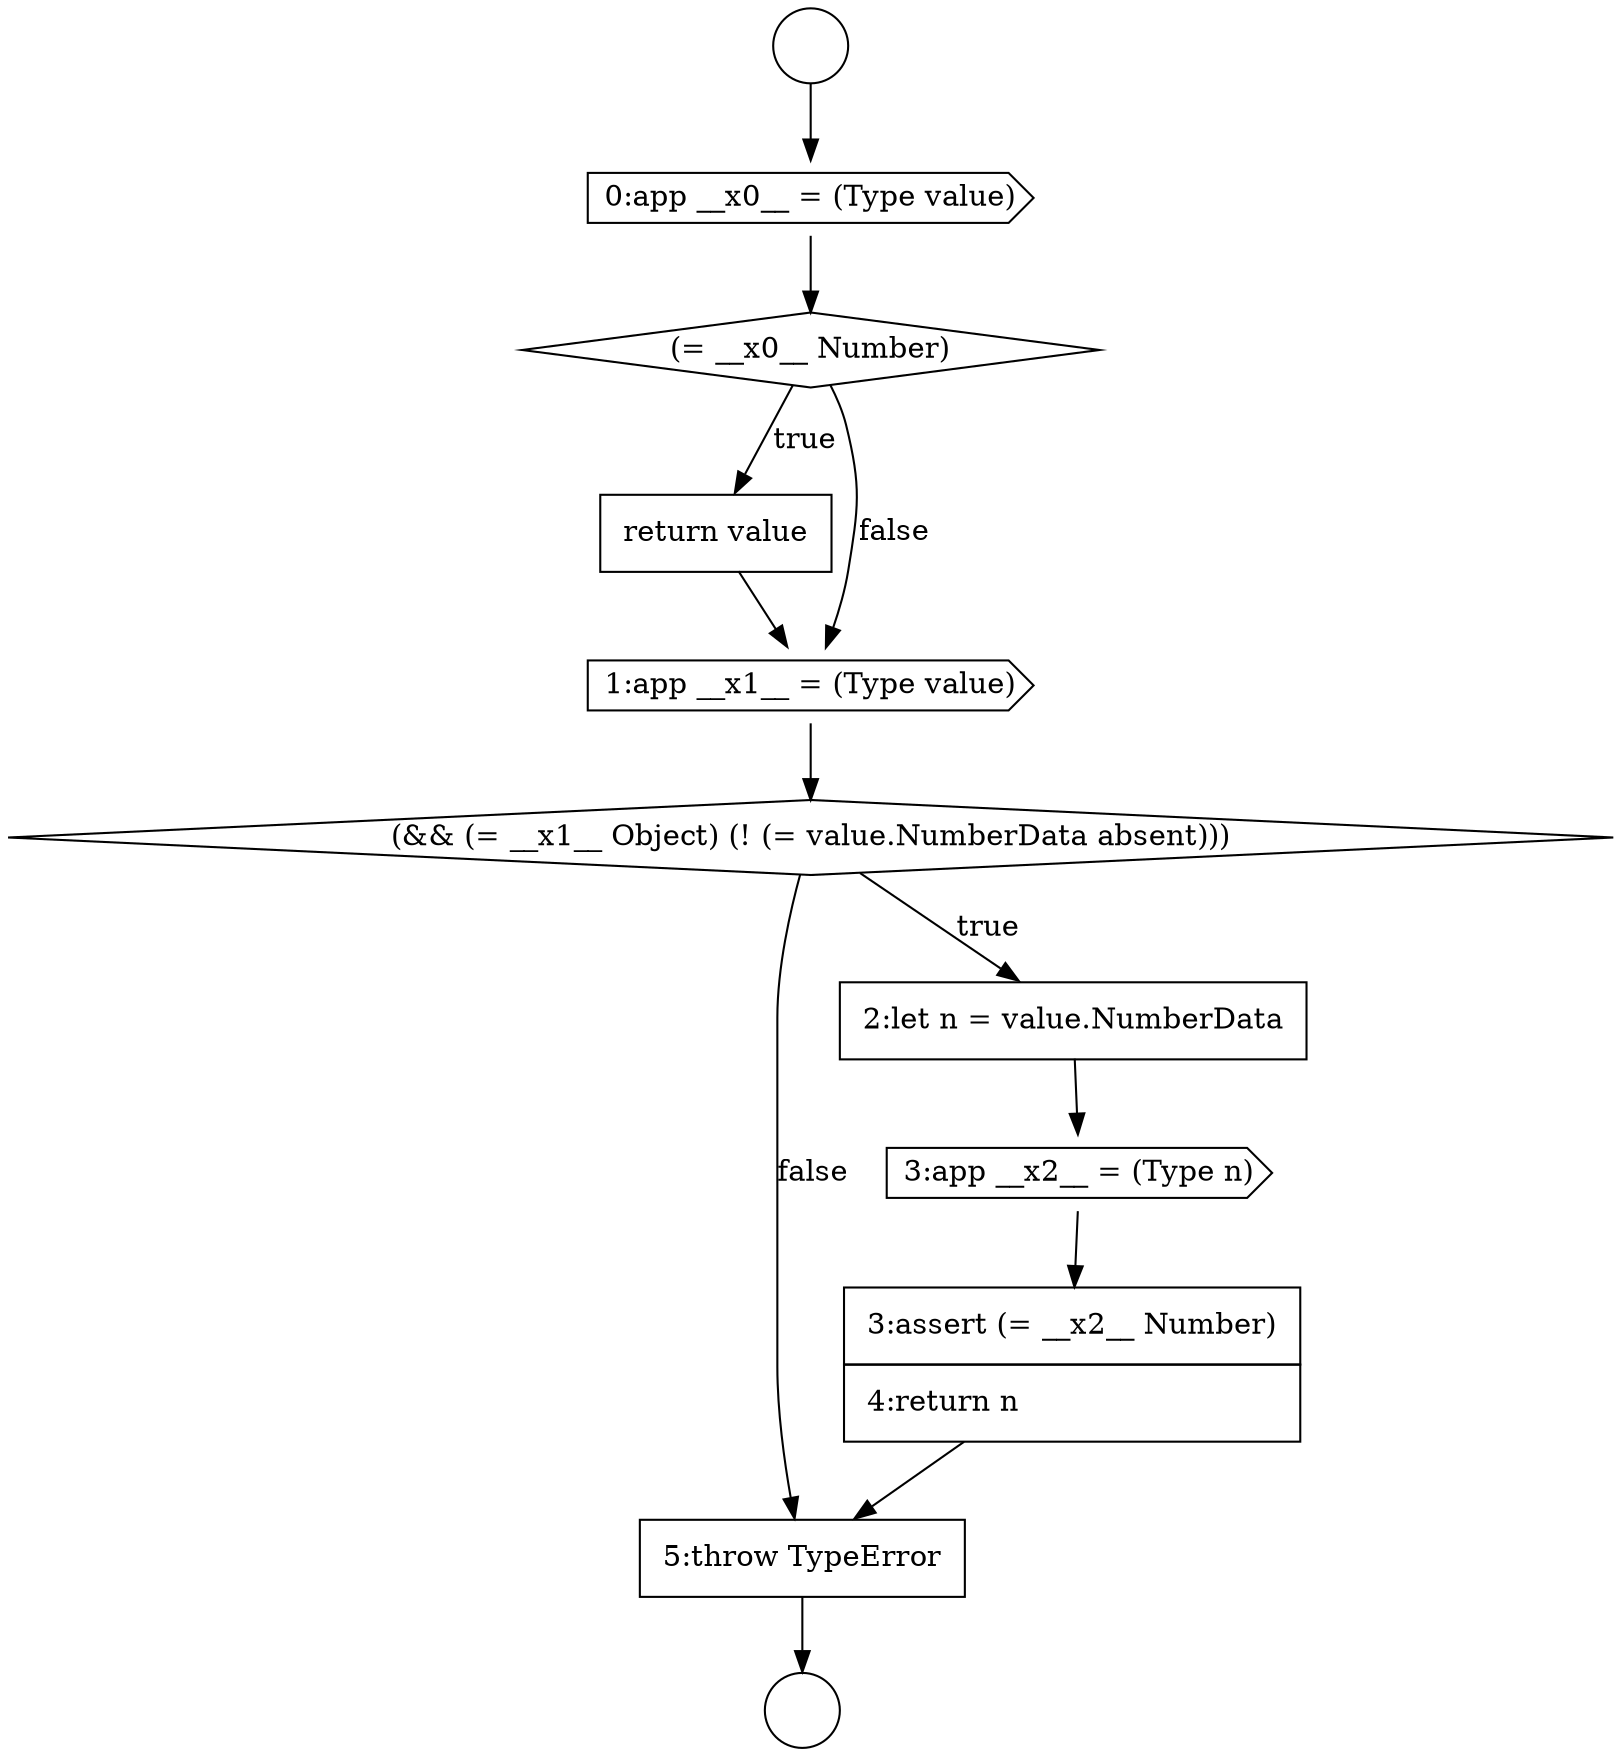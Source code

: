 digraph {
  node11945 [shape=none, margin=0, label=<<font color="black">
    <table border="0" cellborder="1" cellspacing="0" cellpadding="10">
      <tr><td align="left">5:throw TypeError</td></tr>
    </table>
  </font>> color="black" fillcolor="white" style=filled]
  node11944 [shape=none, margin=0, label=<<font color="black">
    <table border="0" cellborder="1" cellspacing="0" cellpadding="10">
      <tr><td align="left">3:assert (= __x2__ Number)</td></tr>
      <tr><td align="left">4:return n</td></tr>
    </table>
  </font>> color="black" fillcolor="white" style=filled]
  node11939 [shape=none, margin=0, label=<<font color="black">
    <table border="0" cellborder="1" cellspacing="0" cellpadding="10">
      <tr><td align="left">return value</td></tr>
    </table>
  </font>> color="black" fillcolor="white" style=filled]
  node11940 [shape=cds, label=<<font color="black">1:app __x1__ = (Type value)</font>> color="black" fillcolor="white" style=filled]
  node11937 [shape=cds, label=<<font color="black">0:app __x0__ = (Type value)</font>> color="black" fillcolor="white" style=filled]
  node11942 [shape=none, margin=0, label=<<font color="black">
    <table border="0" cellborder="1" cellspacing="0" cellpadding="10">
      <tr><td align="left">2:let n = value.NumberData</td></tr>
    </table>
  </font>> color="black" fillcolor="white" style=filled]
  node11943 [shape=cds, label=<<font color="black">3:app __x2__ = (Type n)</font>> color="black" fillcolor="white" style=filled]
  node11935 [shape=circle label=" " color="black" fillcolor="white" style=filled]
  node11938 [shape=diamond, label=<<font color="black">(= __x0__ Number)</font>> color="black" fillcolor="white" style=filled]
  node11941 [shape=diamond, label=<<font color="black">(&amp;&amp; (= __x1__ Object) (! (= value.NumberData absent)))</font>> color="black" fillcolor="white" style=filled]
  node11936 [shape=circle label=" " color="black" fillcolor="white" style=filled]
  node11941 -> node11942 [label=<<font color="black">true</font>> color="black"]
  node11941 -> node11945 [label=<<font color="black">false</font>> color="black"]
  node11940 -> node11941 [ color="black"]
  node11942 -> node11943 [ color="black"]
  node11945 -> node11936 [ color="black"]
  node11938 -> node11939 [label=<<font color="black">true</font>> color="black"]
  node11938 -> node11940 [label=<<font color="black">false</font>> color="black"]
  node11943 -> node11944 [ color="black"]
  node11937 -> node11938 [ color="black"]
  node11939 -> node11940 [ color="black"]
  node11935 -> node11937 [ color="black"]
  node11944 -> node11945 [ color="black"]
}
